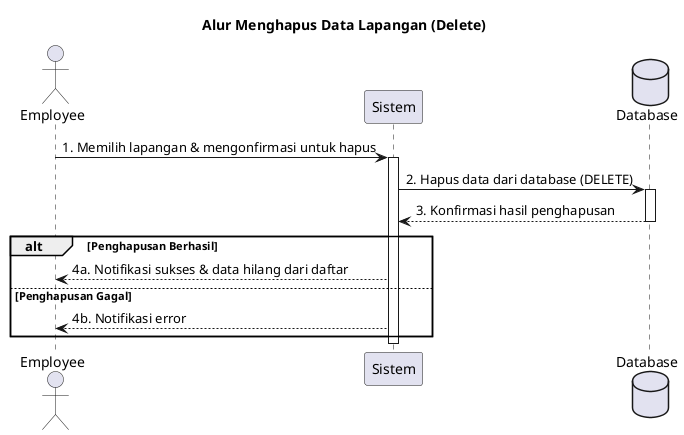 @startuml
actor Employee
participant "Sistem" as System
database "Database" as DB

title Alur Menghapus Data Lapangan (Delete)

Employee -> System : 1. Memilih lapangan & mengonfirmasi untuk hapus
activate System

System -> DB : 2. Hapus data dari database (DELETE)
activate DB
DB --> System : 3. Konfirmasi hasil penghapusan
deactivate DB

alt Penghapusan Berhasil
    System --> Employee : 4a. Notifikasi sukses & data hilang dari daftar
else Penghapusan Gagal
    System --> Employee : 4b. Notifikasi error
end

deactivate System
@enduml